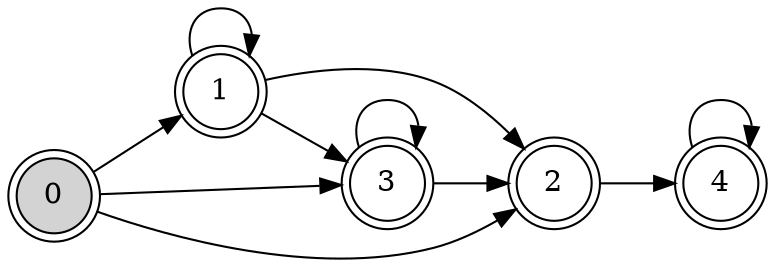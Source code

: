 digraph SBA{
	rankdir=LR
	0 [shape=doublecircle,style=filled,]
	1 [shape=doublecircle,]
	2 [shape=doublecircle,]
	3 [shape=doublecircle,]
	4 [shape=doublecircle,]

	0->1
	0->2
	0->3
	1->1
	1->2
	1->3
	2->4
	3->2
	3->3
	4->4
}
